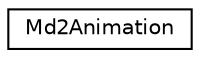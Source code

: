 digraph "Graphical Class Hierarchy"
{
 // LATEX_PDF_SIZE
  edge [fontname="Helvetica",fontsize="10",labelfontname="Helvetica",labelfontsize="10"];
  node [fontname="Helvetica",fontsize="10",shape=record];
  rankdir="LR";
  Node0 [label="Md2Animation",height=0.2,width=0.4,color="black", fillcolor="white", style="filled",URL="$struct_md2_animation.html",tooltip=" "];
}
